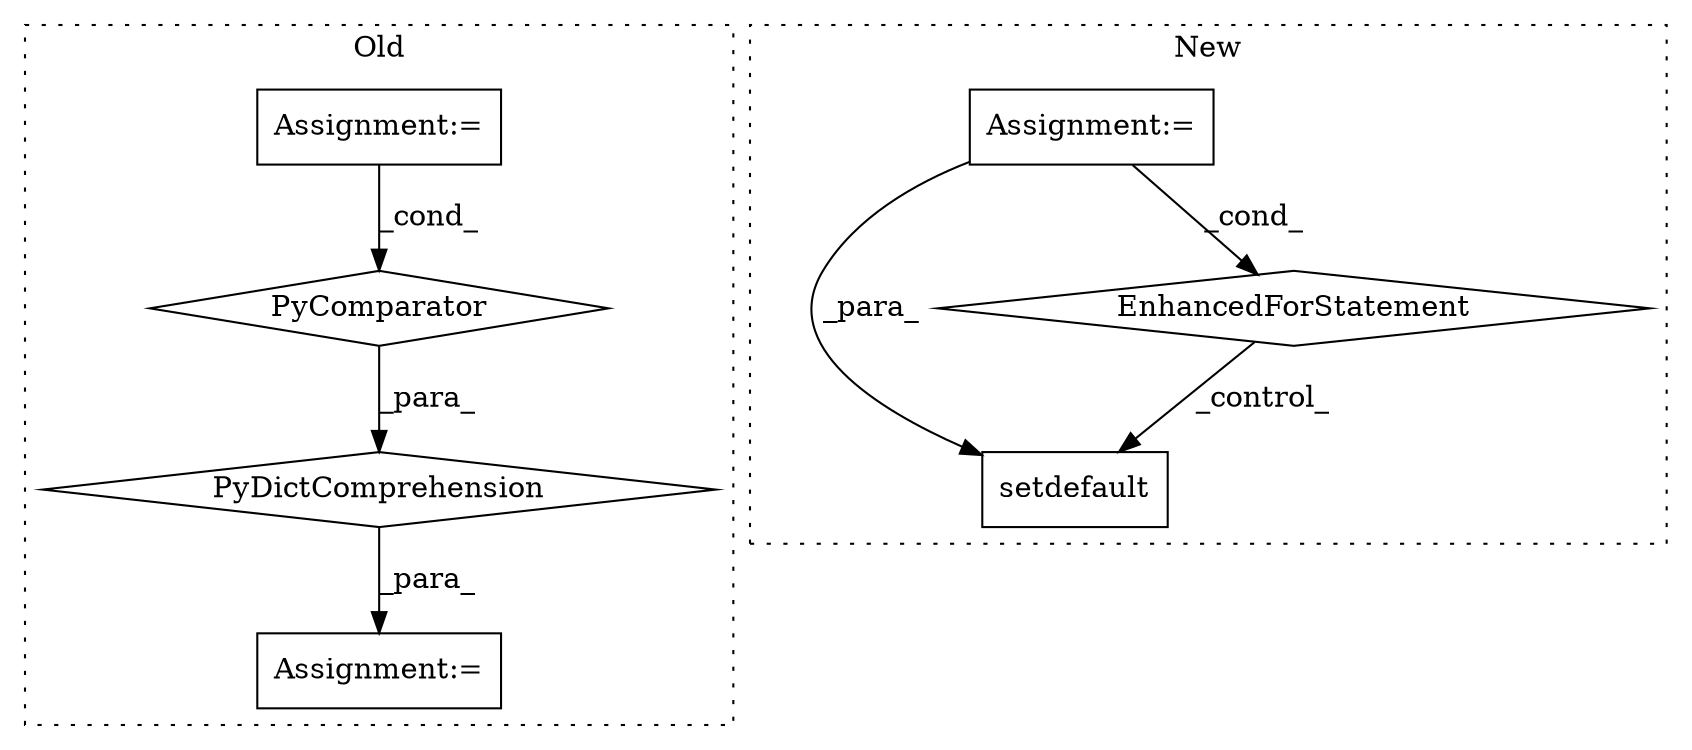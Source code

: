 digraph G {
subgraph cluster0 {
1 [label="PyComparator" a="113" s="3220" l="75" shape="diamond"];
5 [label="Assignment:=" a="7" s="3220" l="75" shape="box"];
6 [label="Assignment:=" a="7" s="3115" l="14" shape="box"];
7 [label="PyDictComprehension" a="110" s="3129" l="174" shape="diamond"];
label = "Old";
style="dotted";
}
subgraph cluster1 {
2 [label="setdefault" a="32" s="2799,2813" l="11,1" shape="box"];
3 [label="Assignment:=" a="7" s="1464" l="3" shape="box"];
4 [label="EnhancedForStatement" a="70" s="2664,2780" l="72,2" shape="diamond"];
label = "New";
style="dotted";
}
1 -> 7 [label="_para_"];
3 -> 2 [label="_para_"];
3 -> 4 [label="_cond_"];
4 -> 2 [label="_control_"];
5 -> 1 [label="_cond_"];
7 -> 6 [label="_para_"];
}